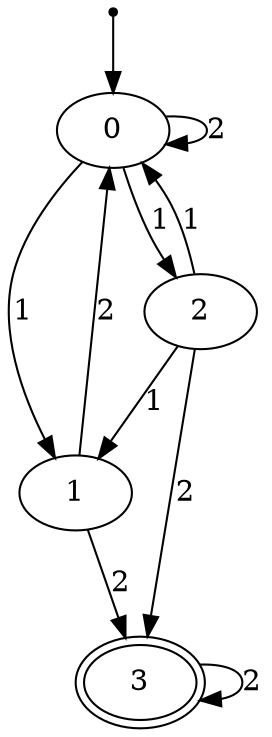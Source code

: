 digraph a { 
F0[shape=point] ;
F0->0 ;
0->1 [label="1"] ;
0->2 [label="1"] ;
0->0 [label="2"] ;
1 ;
1->3 [label="2"] ;
1->0 [label="2"] ;
2 ;
2->1 [label="1"] ;
2->0 [label="1"] ;
2->3 [label="2"] ;
3[peripheries=2] ;
3->3 [label="2"] ;

 }
